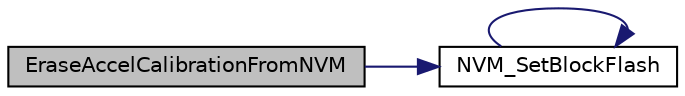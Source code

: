 digraph "EraseAccelCalibrationFromNVM"
{
  edge [fontname="Helvetica",fontsize="10",labelfontname="Helvetica",labelfontsize="10"];
  node [fontname="Helvetica",fontsize="10",shape=record];
  rankdir="LR";
  Node0 [label="EraseAccelCalibrationFromNVM",height=0.2,width=0.4,color="black", fillcolor="grey75", style="filled", fontcolor="black"];
  Node0 -> Node1 [color="midnightblue",fontsize="10",style="solid",fontname="Helvetica"];
  Node1 [label="NVM_SetBlockFlash",height=0.2,width=0.4,color="black", fillcolor="white", style="filled",URL="$driver___k_s_d_k___n_v_m_8c.html#ac226b4393abef43297aa13addf70f2f1"];
  Node1 -> Node1 [color="midnightblue",fontsize="10",style="solid",fontname="Helvetica"];
}

